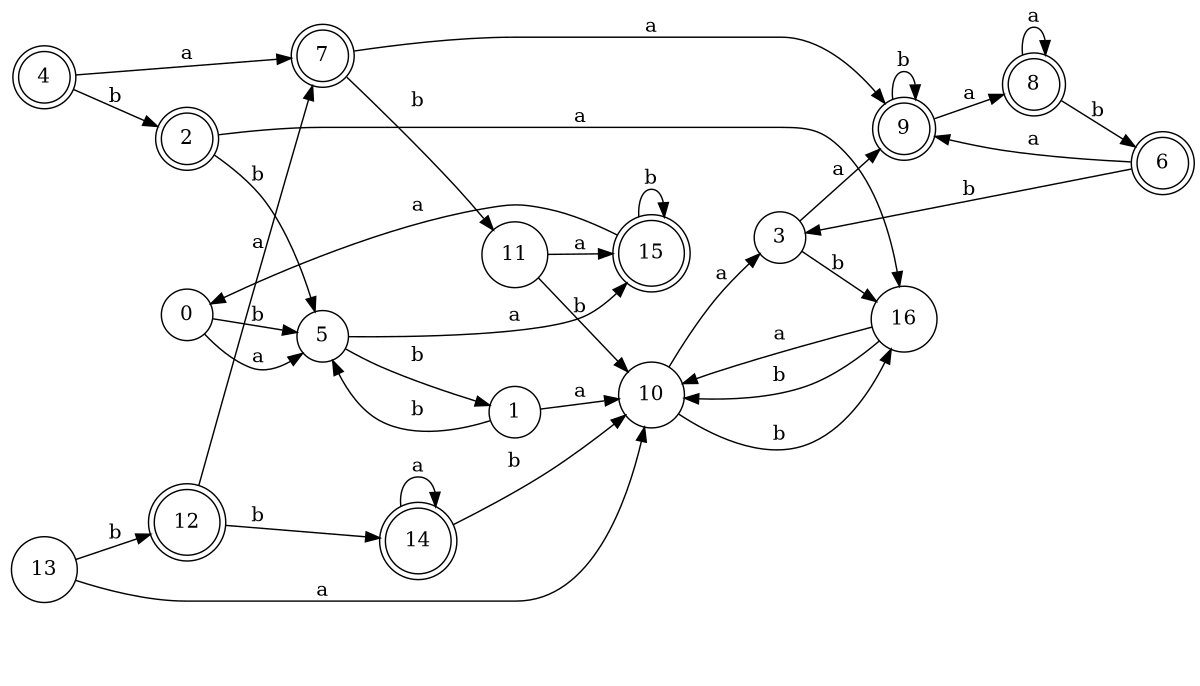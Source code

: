 digraph n14_1 {
__start0 [label="" shape="none"];

rankdir=LR;
size="8,5";

s0 [style="filled", color="black", fillcolor="white" shape="circle", label="0"];
s1 [style="filled", color="black", fillcolor="white" shape="circle", label="1"];
s2 [style="rounded,filled", color="black", fillcolor="white" shape="doublecircle", label="2"];
s3 [style="filled", color="black", fillcolor="white" shape="circle", label="3"];
s4 [style="rounded,filled", color="black", fillcolor="white" shape="doublecircle", label="4"];
s5 [style="filled", color="black", fillcolor="white" shape="circle", label="5"];
s6 [style="rounded,filled", color="black", fillcolor="white" shape="doublecircle", label="6"];
s7 [style="rounded,filled", color="black", fillcolor="white" shape="doublecircle", label="7"];
s8 [style="rounded,filled", color="black", fillcolor="white" shape="doublecircle", label="8"];
s9 [style="rounded,filled", color="black", fillcolor="white" shape="doublecircle", label="9"];
s10 [style="filled", color="black", fillcolor="white" shape="circle", label="10"];
s11 [style="filled", color="black", fillcolor="white" shape="circle", label="11"];
s12 [style="rounded,filled", color="black", fillcolor="white" shape="doublecircle", label="12"];
s13 [style="filled", color="black", fillcolor="white" shape="circle", label="13"];
s14 [style="rounded,filled", color="black", fillcolor="white" shape="doublecircle", label="14"];
s15 [style="rounded,filled", color="black", fillcolor="white" shape="doublecircle", label="15"];
s16 [style="filled", color="black", fillcolor="white" shape="circle", label="16"];
s0 -> s5 [label="a"];
s0 -> s5 [label="b"];
s1 -> s10 [label="a"];
s1 -> s5 [label="b"];
s2 -> s16 [label="a"];
s2 -> s5 [label="b"];
s3 -> s9 [label="a"];
s3 -> s16 [label="b"];
s4 -> s7 [label="a"];
s4 -> s2 [label="b"];
s5 -> s15 [label="a"];
s5 -> s1 [label="b"];
s6 -> s9 [label="a"];
s6 -> s3 [label="b"];
s7 -> s9 [label="a"];
s7 -> s11 [label="b"];
s8 -> s8 [label="a"];
s8 -> s6 [label="b"];
s9 -> s8 [label="a"];
s9 -> s9 [label="b"];
s10 -> s3 [label="a"];
s10 -> s16 [label="b"];
s11 -> s15 [label="a"];
s11 -> s10 [label="b"];
s12 -> s7 [label="a"];
s12 -> s14 [label="b"];
s13 -> s10 [label="a"];
s13 -> s12 [label="b"];
s14 -> s14 [label="a"];
s14 -> s10 [label="b"];
s15 -> s0 [label="a"];
s15 -> s15 [label="b"];
s16 -> s10 [label="a"];
s16 -> s10 [label="b"];

}
